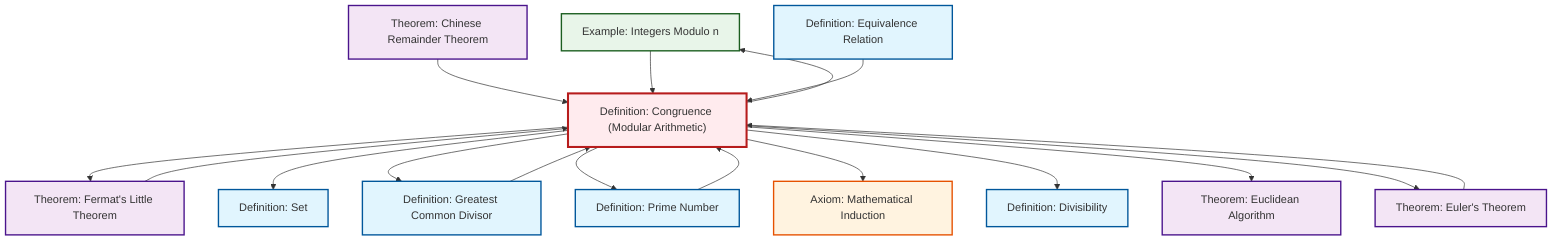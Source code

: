 graph TD
    classDef definition fill:#e1f5fe,stroke:#01579b,stroke-width:2px
    classDef theorem fill:#f3e5f5,stroke:#4a148c,stroke-width:2px
    classDef axiom fill:#fff3e0,stroke:#e65100,stroke-width:2px
    classDef example fill:#e8f5e9,stroke:#1b5e20,stroke-width:2px
    classDef current fill:#ffebee,stroke:#b71c1c,stroke-width:3px
    ex-quotient-integers-mod-n["Example: Integers Modulo n"]:::example
    def-prime["Definition: Prime Number"]:::definition
    def-divisibility["Definition: Divisibility"]:::definition
    thm-fermat-little["Theorem: Fermat's Little Theorem"]:::theorem
    ax-induction["Axiom: Mathematical Induction"]:::axiom
    thm-chinese-remainder["Theorem: Chinese Remainder Theorem"]:::theorem
    thm-euclidean-algorithm["Theorem: Euclidean Algorithm"]:::theorem
    def-set["Definition: Set"]:::definition
    def-equivalence-relation["Definition: Equivalence Relation"]:::definition
    def-gcd["Definition: Greatest Common Divisor"]:::definition
    thm-euler["Theorem: Euler's Theorem"]:::theorem
    def-congruence["Definition: Congruence (Modular Arithmetic)"]:::definition
    def-prime --> def-congruence
    def-congruence --> thm-fermat-little
    def-congruence --> ex-quotient-integers-mod-n
    thm-euler --> def-congruence
    thm-chinese-remainder --> def-congruence
    thm-fermat-little --> def-congruence
    def-congruence --> def-set
    def-congruence --> def-gcd
    ex-quotient-integers-mod-n --> def-congruence
    def-congruence --> def-prime
    def-congruence --> ax-induction
    def-congruence --> def-divisibility
    def-gcd --> def-congruence
    def-congruence --> thm-euclidean-algorithm
    def-equivalence-relation --> def-congruence
    def-congruence --> thm-euler
    class def-congruence current